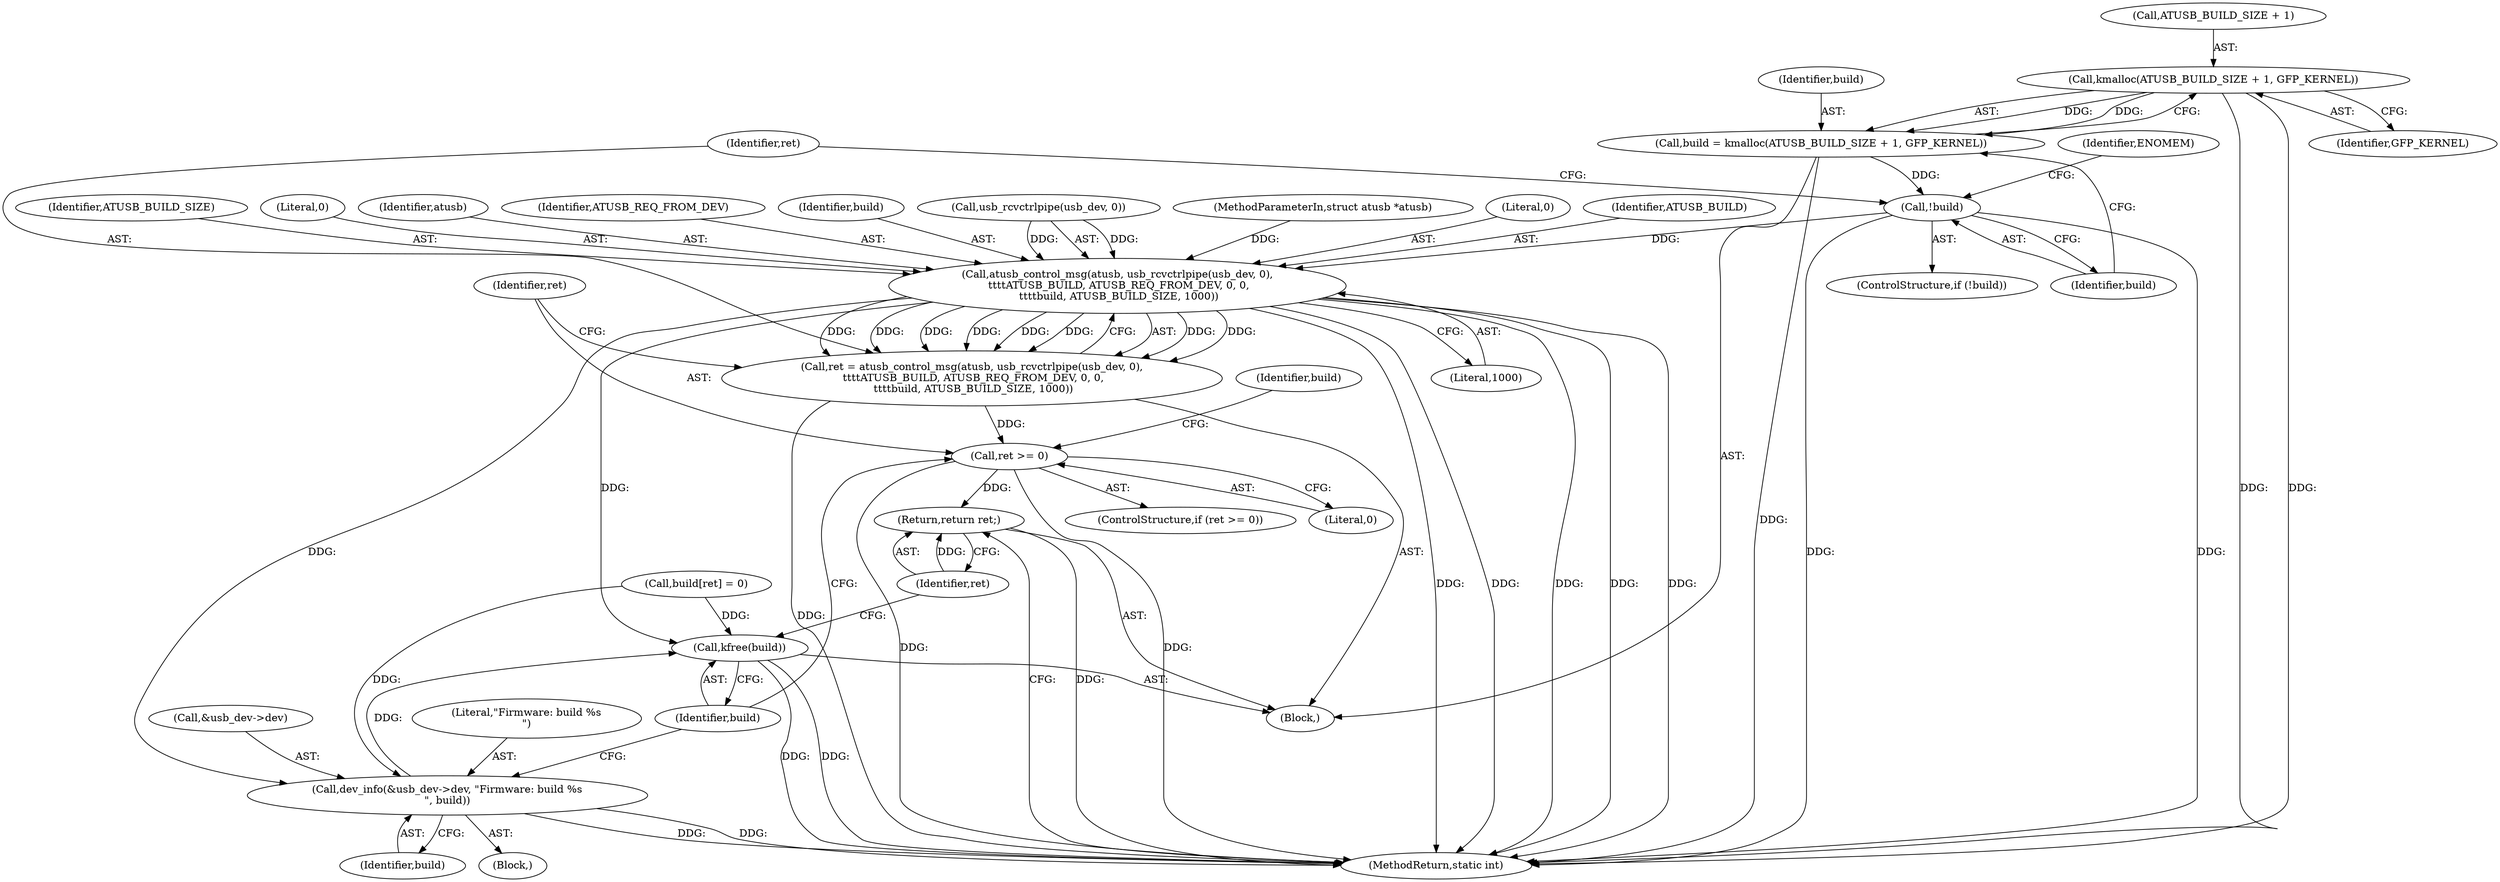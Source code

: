 digraph "0_linux_05a974efa4bdf6e2a150e3f27dc6fcf0a9ad5655@API" {
"1000113" [label="(Call,kmalloc(ATUSB_BUILD_SIZE + 1, GFP_KERNEL))"];
"1000111" [label="(Call,build = kmalloc(ATUSB_BUILD_SIZE + 1, GFP_KERNEL))"];
"1000119" [label="(Call,!build)"];
"1000126" [label="(Call,atusb_control_msg(atusb, usb_rcvctrlpipe(usb_dev, 0),\n \t\t\t\tATUSB_BUILD, ATUSB_REQ_FROM_DEV, 0, 0,\n \t\t\t\tbuild, ATUSB_BUILD_SIZE, 1000))"];
"1000124" [label="(Call,ret = atusb_control_msg(atusb, usb_rcvctrlpipe(usb_dev, 0),\n \t\t\t\tATUSB_BUILD, ATUSB_REQ_FROM_DEV, 0, 0,\n \t\t\t\tbuild, ATUSB_BUILD_SIZE, 1000))"];
"1000139" [label="(Call,ret >= 0)"];
"1000157" [label="(Return,return ret;)"];
"1000148" [label="(Call,dev_info(&usb_dev->dev, \"Firmware: build %s\n\", build))"];
"1000155" [label="(Call,kfree(build))"];
"1000123" [label="(Identifier,ENOMEM)"];
"1000113" [label="(Call,kmalloc(ATUSB_BUILD_SIZE + 1, GFP_KERNEL))"];
"1000131" [label="(Identifier,ATUSB_BUILD)"];
"1000145" [label="(Identifier,build)"];
"1000140" [label="(Identifier,ret)"];
"1000142" [label="(Block,)"];
"1000119" [label="(Call,!build)"];
"1000137" [label="(Literal,1000)"];
"1000155" [label="(Call,kfree(build))"];
"1000124" [label="(Call,ret = atusb_control_msg(atusb, usb_rcvctrlpipe(usb_dev, 0),\n \t\t\t\tATUSB_BUILD, ATUSB_REQ_FROM_DEV, 0, 0,\n \t\t\t\tbuild, ATUSB_BUILD_SIZE, 1000))"];
"1000136" [label="(Identifier,ATUSB_BUILD_SIZE)"];
"1000143" [label="(Call,build[ret] = 0)"];
"1000114" [label="(Call,ATUSB_BUILD_SIZE + 1)"];
"1000126" [label="(Call,atusb_control_msg(atusb, usb_rcvctrlpipe(usb_dev, 0),\n \t\t\t\tATUSB_BUILD, ATUSB_REQ_FROM_DEV, 0, 0,\n \t\t\t\tbuild, ATUSB_BUILD_SIZE, 1000))"];
"1000134" [label="(Literal,0)"];
"1000127" [label="(Identifier,atusb)"];
"1000159" [label="(MethodReturn,static int)"];
"1000125" [label="(Identifier,ret)"];
"1000148" [label="(Call,dev_info(&usb_dev->dev, \"Firmware: build %s\n\", build))"];
"1000138" [label="(ControlStructure,if (ret >= 0))"];
"1000111" [label="(Call,build = kmalloc(ATUSB_BUILD_SIZE + 1, GFP_KERNEL))"];
"1000117" [label="(Identifier,GFP_KERNEL)"];
"1000132" [label="(Identifier,ATUSB_REQ_FROM_DEV)"];
"1000135" [label="(Identifier,build)"];
"1000157" [label="(Return,return ret;)"];
"1000128" [label="(Call,usb_rcvctrlpipe(usb_dev, 0))"];
"1000158" [label="(Identifier,ret)"];
"1000112" [label="(Identifier,build)"];
"1000139" [label="(Call,ret >= 0)"];
"1000153" [label="(Literal,\"Firmware: build %s\n\")"];
"1000120" [label="(Identifier,build)"];
"1000101" [label="(MethodParameterIn,struct atusb *atusb)"];
"1000156" [label="(Identifier,build)"];
"1000149" [label="(Call,&usb_dev->dev)"];
"1000141" [label="(Literal,0)"];
"1000133" [label="(Literal,0)"];
"1000154" [label="(Identifier,build)"];
"1000118" [label="(ControlStructure,if (!build))"];
"1000102" [label="(Block,)"];
"1000113" -> "1000111"  [label="AST: "];
"1000113" -> "1000117"  [label="CFG: "];
"1000114" -> "1000113"  [label="AST: "];
"1000117" -> "1000113"  [label="AST: "];
"1000111" -> "1000113"  [label="CFG: "];
"1000113" -> "1000159"  [label="DDG: "];
"1000113" -> "1000159"  [label="DDG: "];
"1000113" -> "1000111"  [label="DDG: "];
"1000113" -> "1000111"  [label="DDG: "];
"1000111" -> "1000102"  [label="AST: "];
"1000112" -> "1000111"  [label="AST: "];
"1000120" -> "1000111"  [label="CFG: "];
"1000111" -> "1000159"  [label="DDG: "];
"1000111" -> "1000119"  [label="DDG: "];
"1000119" -> "1000118"  [label="AST: "];
"1000119" -> "1000120"  [label="CFG: "];
"1000120" -> "1000119"  [label="AST: "];
"1000123" -> "1000119"  [label="CFG: "];
"1000125" -> "1000119"  [label="CFG: "];
"1000119" -> "1000159"  [label="DDG: "];
"1000119" -> "1000159"  [label="DDG: "];
"1000119" -> "1000126"  [label="DDG: "];
"1000126" -> "1000124"  [label="AST: "];
"1000126" -> "1000137"  [label="CFG: "];
"1000127" -> "1000126"  [label="AST: "];
"1000128" -> "1000126"  [label="AST: "];
"1000131" -> "1000126"  [label="AST: "];
"1000132" -> "1000126"  [label="AST: "];
"1000133" -> "1000126"  [label="AST: "];
"1000134" -> "1000126"  [label="AST: "];
"1000135" -> "1000126"  [label="AST: "];
"1000136" -> "1000126"  [label="AST: "];
"1000137" -> "1000126"  [label="AST: "];
"1000124" -> "1000126"  [label="CFG: "];
"1000126" -> "1000159"  [label="DDG: "];
"1000126" -> "1000159"  [label="DDG: "];
"1000126" -> "1000159"  [label="DDG: "];
"1000126" -> "1000159"  [label="DDG: "];
"1000126" -> "1000159"  [label="DDG: "];
"1000126" -> "1000124"  [label="DDG: "];
"1000126" -> "1000124"  [label="DDG: "];
"1000126" -> "1000124"  [label="DDG: "];
"1000126" -> "1000124"  [label="DDG: "];
"1000126" -> "1000124"  [label="DDG: "];
"1000126" -> "1000124"  [label="DDG: "];
"1000126" -> "1000124"  [label="DDG: "];
"1000126" -> "1000124"  [label="DDG: "];
"1000101" -> "1000126"  [label="DDG: "];
"1000128" -> "1000126"  [label="DDG: "];
"1000128" -> "1000126"  [label="DDG: "];
"1000126" -> "1000148"  [label="DDG: "];
"1000126" -> "1000155"  [label="DDG: "];
"1000124" -> "1000102"  [label="AST: "];
"1000125" -> "1000124"  [label="AST: "];
"1000140" -> "1000124"  [label="CFG: "];
"1000124" -> "1000159"  [label="DDG: "];
"1000124" -> "1000139"  [label="DDG: "];
"1000139" -> "1000138"  [label="AST: "];
"1000139" -> "1000141"  [label="CFG: "];
"1000140" -> "1000139"  [label="AST: "];
"1000141" -> "1000139"  [label="AST: "];
"1000145" -> "1000139"  [label="CFG: "];
"1000156" -> "1000139"  [label="CFG: "];
"1000139" -> "1000159"  [label="DDG: "];
"1000139" -> "1000159"  [label="DDG: "];
"1000139" -> "1000157"  [label="DDG: "];
"1000157" -> "1000102"  [label="AST: "];
"1000157" -> "1000158"  [label="CFG: "];
"1000158" -> "1000157"  [label="AST: "];
"1000159" -> "1000157"  [label="CFG: "];
"1000157" -> "1000159"  [label="DDG: "];
"1000158" -> "1000157"  [label="DDG: "];
"1000148" -> "1000142"  [label="AST: "];
"1000148" -> "1000154"  [label="CFG: "];
"1000149" -> "1000148"  [label="AST: "];
"1000153" -> "1000148"  [label="AST: "];
"1000154" -> "1000148"  [label="AST: "];
"1000156" -> "1000148"  [label="CFG: "];
"1000148" -> "1000159"  [label="DDG: "];
"1000148" -> "1000159"  [label="DDG: "];
"1000143" -> "1000148"  [label="DDG: "];
"1000148" -> "1000155"  [label="DDG: "];
"1000155" -> "1000102"  [label="AST: "];
"1000155" -> "1000156"  [label="CFG: "];
"1000156" -> "1000155"  [label="AST: "];
"1000158" -> "1000155"  [label="CFG: "];
"1000155" -> "1000159"  [label="DDG: "];
"1000155" -> "1000159"  [label="DDG: "];
"1000143" -> "1000155"  [label="DDG: "];
}
